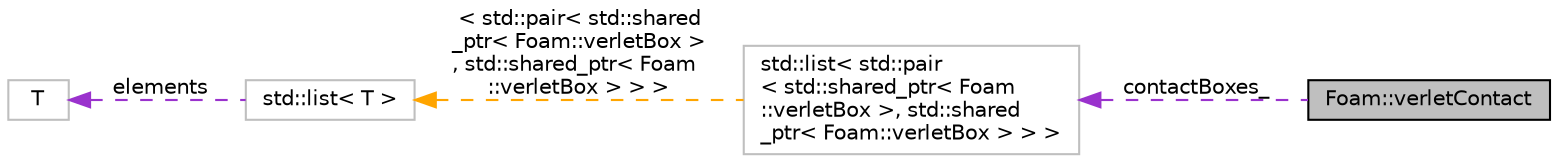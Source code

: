 digraph "Foam::verletContact"
{
 // LATEX_PDF_SIZE
  edge [fontname="Helvetica",fontsize="10",labelfontname="Helvetica",labelfontsize="10"];
  node [fontname="Helvetica",fontsize="10",shape=record];
  rankdir="LR";
  Node1 [label="Foam::verletContact",height=0.2,width=0.4,color="black", fillcolor="grey75", style="filled", fontcolor="black",tooltip=" "];
  Node2 -> Node1 [dir="back",color="darkorchid3",fontsize="10",style="dashed",label=" contactBoxes_" ];
  Node2 [label="std::list\< std::pair\l\< std::shared_ptr\< Foam\l::verletBox \>, std::shared\l_ptr\< Foam::verletBox \> \> \>",height=0.2,width=0.4,color="grey75", fillcolor="white", style="filled",tooltip=" "];
  Node3 -> Node2 [dir="back",color="orange",fontsize="10",style="dashed",label=" \< std::pair\< std::shared\l_ptr\< Foam::verletBox \>\l, std::shared_ptr\< Foam\l::verletBox \> \> \>" ];
  Node3 [label="std::list\< T \>",height=0.2,width=0.4,color="grey75", fillcolor="white", style="filled",tooltip="STL class."];
  Node4 -> Node3 [dir="back",color="darkorchid3",fontsize="10",style="dashed",label=" elements" ];
  Node4 [label="T",height=0.2,width=0.4,color="grey75", fillcolor="white", style="filled",tooltip=" "];
}
